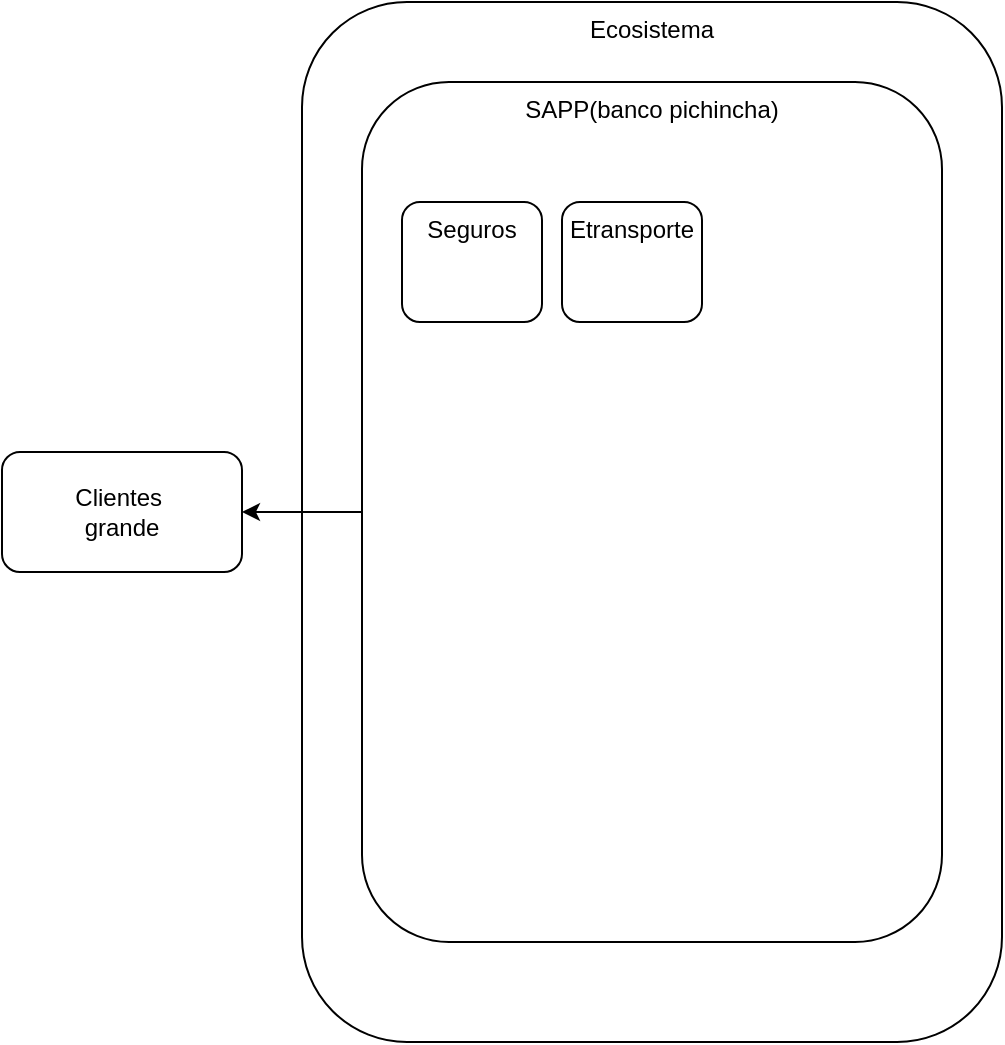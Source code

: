 <mxfile version="20.6.0" type="github" pages="2"><diagram id="itWdzpFVnhhWJt6NfU8l" name="Page-1"><mxGraphModel dx="1722" dy="432" grid="1" gridSize="10" guides="1" tooltips="1" connect="1" arrows="1" fold="1" page="1" pageScale="1" pageWidth="850" pageHeight="1100" math="0" shadow="0"><root><mxCell id="0"/><mxCell id="1" parent="0"/><mxCell id="piTg8MaukdhuBy57Y3S6-21" value="Ecosistema" style="rounded=1;whiteSpace=wrap;html=1;verticalAlign=top;" parent="1" vertex="1"><mxGeometry x="140" y="20" width="350" height="520" as="geometry"/></mxCell><mxCell id="piTg8MaukdhuBy57Y3S6-20" style="edgeStyle=orthogonalEdgeStyle;rounded=0;orthogonalLoop=1;jettySize=auto;html=1;entryX=1;entryY=0.5;entryDx=0;entryDy=0;" parent="1" source="piTg8MaukdhuBy57Y3S6-1" target="piTg8MaukdhuBy57Y3S6-19" edge="1"><mxGeometry relative="1" as="geometry"/></mxCell><mxCell id="piTg8MaukdhuBy57Y3S6-1" value="SAPP(banco pichincha)&lt;br&gt;" style="rounded=1;whiteSpace=wrap;html=1;verticalAlign=top;" parent="1" vertex="1"><mxGeometry x="170" y="60" width="290" height="430" as="geometry"/></mxCell><mxCell id="piTg8MaukdhuBy57Y3S6-17" value="Seguros" style="rounded=1;whiteSpace=wrap;html=1;verticalAlign=top;" parent="1" vertex="1"><mxGeometry x="190" y="120" width="70" height="60" as="geometry"/></mxCell><mxCell id="piTg8MaukdhuBy57Y3S6-18" value="Etransporte" style="rounded=1;whiteSpace=wrap;html=1;verticalAlign=top;" parent="1" vertex="1"><mxGeometry x="270" y="120" width="70" height="60" as="geometry"/></mxCell><mxCell id="piTg8MaukdhuBy57Y3S6-19" value="Clientes&amp;nbsp;&lt;br&gt;grande" style="rounded=1;whiteSpace=wrap;html=1;" parent="1" vertex="1"><mxGeometry x="-10" y="245" width="120" height="60" as="geometry"/></mxCell></root></mxGraphModel></diagram><diagram id="ZlG8c2WlKkNSezFHFt4i" name="Page-2"><mxGraphModel dx="758" dy="320" grid="1" gridSize="10" guides="1" tooltips="1" connect="1" arrows="1" fold="1" page="1" pageScale="1" pageWidth="850" pageHeight="1100" math="0" shadow="0"><root><mxCell id="0"/><mxCell id="1" parent="0"/><mxCell id="NxohS7j-z-PoTYRTDn1f-17" style="edgeStyle=orthogonalEdgeStyle;rounded=0;orthogonalLoop=1;jettySize=auto;html=1;entryX=0;entryY=0.5;entryDx=0;entryDy=0;entryPerimeter=0;endArrow=none;endFill=0;" parent="1" target="NxohS7j-z-PoTYRTDn1f-4" edge="1"><mxGeometry relative="1" as="geometry"><mxPoint x="200" y="237" as="sourcePoint"/></mxGeometry></mxCell><mxCell id="NxohS7j-z-PoTYRTDn1f-2" value="Monese Contextual Capability" style="rounded=1;whiteSpace=wrap;html=1;strokeWidth=2;align=center;" parent="1" vertex="1"><mxGeometry x="297" y="218" width="113" height="38" as="geometry"/></mxCell><mxCell id="NxohS7j-z-PoTYRTDn1f-18" style="edgeStyle=orthogonalEdgeStyle;rounded=0;orthogonalLoop=1;jettySize=auto;html=1;exitX=1;exitY=0.5;exitDx=0;exitDy=0;exitPerimeter=0;entryX=0;entryY=0.5;entryDx=0;entryDy=0;endArrow=none;endFill=0;startArrow=none;" parent="1" target="NxohS7j-z-PoTYRTDn1f-2" edge="1"><mxGeometry relative="1" as="geometry"><mxPoint x="285" y="237" as="sourcePoint"/></mxGeometry></mxCell><mxCell id="NxohS7j-z-PoTYRTDn1f-4" value="" style="shape=providedRequiredInterface;html=1;verticalLabelPosition=bottom;sketch=0;rotation=0;" parent="1" vertex="1"><mxGeometry x="230" y="227" width="20" height="20" as="geometry"/></mxCell><mxCell id="NxohS7j-z-PoTYRTDn1f-19" value="&lt;b style=&quot;font-size: medium; text-align: start;&quot;&gt;&lt;span style=&quot;font-size: 9pt; line-height: 13.8px; font-family: &amp;quot;Calibri Light&amp;quot;, sans-serif; color: rgb(68, 84, 106);&quot; lang=&quot;es-419&quot;&gt;Core&lt;/span&gt;&lt;/b&gt;&lt;span style=&quot;text-align: start; font-size: 9pt; line-height: 13.8px; font-family: &amp;quot;Calibri Light&amp;quot;, sans-serif; color: rgb(68, 84, 106);&quot; lang=&quot;es-419&quot;&gt; &lt;b&gt;money management Monese&lt;/b&gt;&lt;/span&gt;" style="rounded=1;whiteSpace=wrap;html=1;strokeWidth=2;" parent="1" vertex="1"><mxGeometry x="130" y="350" width="100" height="60" as="geometry"/></mxCell><mxCell id="NxohS7j-z-PoTYRTDn1f-24" style="edgeStyle=orthogonalEdgeStyle;rounded=0;orthogonalLoop=1;jettySize=auto;html=1;entryX=1;entryY=0.5;entryDx=0;entryDy=0;endArrow=classic;endFill=1;" parent="1" source="NxohS7j-z-PoTYRTDn1f-20" target="NxohS7j-z-PoTYRTDn1f-19" edge="1"><mxGeometry relative="1" as="geometry"/></mxCell><mxCell id="NxohS7j-z-PoTYRTDn1f-20" value="" style="rounded=1;whiteSpace=wrap;html=1;strokeWidth=2;" parent="1" vertex="1"><mxGeometry x="280" y="330" width="150" height="100" as="geometry"/></mxCell><mxCell id="NxohS7j-z-PoTYRTDn1f-22" value="Owner Internal capabily 1" style="rounded=1;whiteSpace=wrap;html=1;strokeWidth=1;" parent="1" vertex="1"><mxGeometry x="285" y="348" width="140" height="30" as="geometry"/></mxCell><mxCell id="NxohS7j-z-PoTYRTDn1f-23" value="Not Owner Internal capabily 2" style="rounded=1;whiteSpace=wrap;html=1;strokeWidth=1;" parent="1" vertex="1"><mxGeometry x="285" y="381" width="140" height="30" as="geometry"/></mxCell><mxCell id="NxohS7j-z-PoTYRTDn1f-30" style="edgeStyle=orthogonalEdgeStyle;rounded=0;orthogonalLoop=1;jettySize=auto;html=1;entryX=0;entryY=0.5;entryDx=0;entryDy=0;entryPerimeter=0;endArrow=none;endFill=0;" parent="1" target="NxohS7j-z-PoTYRTDn1f-33" edge="1"><mxGeometry relative="1" as="geometry"><mxPoint x="200" y="194" as="sourcePoint"/></mxGeometry></mxCell><mxCell id="NxohS7j-z-PoTYRTDn1f-31" value="New contextual Capability based on &lt;b&gt;monese&lt;/b&gt; &lt;b&gt;neo-banc&lt;/b&gt;" style="rounded=1;whiteSpace=wrap;html=1;strokeWidth=2;" parent="1" vertex="1"><mxGeometry x="297" y="160" width="113" height="53" as="geometry"/></mxCell><mxCell id="NxohS7j-z-PoTYRTDn1f-32" style="edgeStyle=orthogonalEdgeStyle;rounded=0;orthogonalLoop=1;jettySize=auto;html=1;exitX=1;exitY=0.5;exitDx=0;exitDy=0;entryX=0;entryY=0.5;entryDx=0;entryDy=0;endArrow=none;endFill=0;startArrow=none;" parent="1" source="RCcDs3zxqcEspfVsTgs1-19" target="NxohS7j-z-PoTYRTDn1f-31" edge="1"><mxGeometry relative="1" as="geometry"><mxPoint x="285" y="194.0" as="sourcePoint"/></mxGeometry></mxCell><mxCell id="NxohS7j-z-PoTYRTDn1f-33" value="" style="shape=providedRequiredInterface;html=1;verticalLabelPosition=bottom;sketch=0;rotation=0;" parent="1" vertex="1"><mxGeometry x="230" y="184" width="20" height="20" as="geometry"/></mxCell><mxCell id="NxohS7j-z-PoTYRTDn1f-35" value="&lt;div style=&quot;text-align: start;&quot;&gt;&lt;span style=&quot;background-color: initial;&quot;&gt;&lt;font face=&quot;Calibri Light, sans-serif&quot; color=&quot;#44546a&quot;&gt;&lt;b&gt;CQRS pattern&lt;/b&gt;&lt;/font&gt;&lt;/span&gt;&lt;/div&gt;" style="rounded=1;whiteSpace=wrap;html=1;strokeWidth=2;" parent="1" vertex="1"><mxGeometry x="130" y="470" width="100" height="60" as="geometry"/></mxCell><mxCell id="RCcDs3zxqcEspfVsTgs1-2" value="&lt;span style=&quot;font-size: medium; text-align: start;&quot;&gt;&lt;span style=&quot;font-size: 9pt; line-height: 13.8px; color: rgb(68, 84, 106);&quot; lang=&quot;es-419&quot;&gt;Core&lt;/span&gt;&lt;/span&gt;&lt;span style=&quot;text-align: start; font-size: 9pt; line-height: 13.8px; color: rgb(68, 84, 106);&quot; lang=&quot;es-419&quot;&gt; &lt;span&gt;money management Monese(BaaS)&lt;/span&gt;&lt;/span&gt;" style="rounded=1;whiteSpace=wrap;html=1;strokeWidth=2;fontFamily=Helvetica;fontStyle=0" parent="1" vertex="1"><mxGeometry x="590" y="185.82" width="100" height="51.5" as="geometry"/></mxCell><mxCell id="RCcDs3zxqcEspfVsTgs1-6" style="edgeStyle=orthogonalEdgeStyle;rounded=0;orthogonalLoop=1;jettySize=auto;html=1;entryX=0;entryY=0.5;entryDx=0;entryDy=0;entryPerimeter=0;endArrow=none;endFill=0;exitX=1;exitY=0.5;exitDx=0;exitDy=0;fontFamily=Helvetica;fontStyle=0" parent="1" source="RCcDs3zxqcEspfVsTgs1-2" target="RCcDs3zxqcEspfVsTgs1-9" edge="1"><mxGeometry relative="1" as="geometry"><mxPoint x="670" y="191.57" as="sourcePoint"/></mxGeometry></mxCell><mxCell id="RCcDs3zxqcEspfVsTgs1-8" style="edgeStyle=orthogonalEdgeStyle;rounded=0;orthogonalLoop=1;jettySize=auto;html=1;exitX=1;exitY=0.5;exitDx=0;exitDy=0;exitPerimeter=0;entryX=0;entryY=0.5;entryDx=0;entryDy=0;endArrow=none;endFill=0;fontFamily=Helvetica;fontStyle=0" parent="1" source="RCcDs3zxqcEspfVsTgs1-9" edge="1"><mxGeometry relative="1" as="geometry"><mxPoint x="760" y="211.57" as="targetPoint"/></mxGeometry></mxCell><mxCell id="RCcDs3zxqcEspfVsTgs1-9" value="" style="shape=providedRequiredInterface;html=1;verticalLabelPosition=bottom;sketch=0;rotation=0;fontFamily=Helvetica;fontStyle=0" parent="1" vertex="1"><mxGeometry x="710" y="201.57" width="20" height="20" as="geometry"/></mxCell><mxCell id="RCcDs3zxqcEspfVsTgs1-12" value="&lt;div style=&quot;text-align: start;&quot;&gt;&lt;span style=&quot;background-color: initial;&quot;&gt;&lt;font color=&quot;#44546a&quot;&gt;New Capability&lt;/font&gt;&lt;/span&gt;&lt;/div&gt;" style="rounded=1;whiteSpace=wrap;html=1;strokeWidth=2;fontFamily=Helvetica;fontStyle=0;verticalAlign=top;" parent="1" vertex="1"><mxGeometry x="760" y="176.13" width="120" height="70.87" as="geometry"/></mxCell><mxCell id="RCcDs3zxqcEspfVsTgs1-13" value="&lt;div style=&quot;&quot;&gt;&lt;span style=&quot;background-color: initial;&quot;&gt;&lt;font color=&quot;#44546a&quot;&gt;Contextual capability&lt;/font&gt;&lt;/span&gt;&lt;/div&gt;" style="rounded=1;whiteSpace=wrap;html=1;strokeWidth=2;fontFamily=Helvetica;fontStyle=0;align=center;" parent="1" vertex="1"><mxGeometry x="770" y="204" width="100" height="29.75" as="geometry"/></mxCell><mxCell id="RCcDs3zxqcEspfVsTgs1-16" value="" style="edgeStyle=orthogonalEdgeStyle;rounded=0;orthogonalLoop=1;jettySize=auto;html=1;exitX=1;exitY=0.5;exitDx=0;exitDy=0;exitPerimeter=0;entryX=0;entryY=0.5;entryDx=0;entryDy=0;endArrow=none;endFill=0;" parent="1" source="NxohS7j-z-PoTYRTDn1f-33" edge="1"><mxGeometry relative="1" as="geometry"><mxPoint x="250" y="194" as="sourcePoint"/><mxPoint x="258" y="194.0" as="targetPoint"/></mxGeometry></mxCell><mxCell id="RCcDs3zxqcEspfVsTgs1-18" value="" style="edgeStyle=orthogonalEdgeStyle;rounded=0;orthogonalLoop=1;jettySize=auto;html=1;exitX=1;exitY=0.5;exitDx=0;exitDy=0;exitPerimeter=0;entryX=0;entryY=0.5;entryDx=0;entryDy=0;endArrow=none;endFill=0;" parent="1" source="NxohS7j-z-PoTYRTDn1f-4" edge="1"><mxGeometry relative="1" as="geometry"><mxPoint x="250" y="237" as="sourcePoint"/><mxPoint x="259" y="237" as="targetPoint"/></mxGeometry></mxCell><mxCell id="NxohS7j-z-PoTYRTDn1f-1" value="&lt;span style=&quot;font-size: medium; text-align: start;&quot;&gt;&lt;span style=&quot;font-size: 9pt; line-height: 13.8px; color: rgb(68, 84, 106);&quot; lang=&quot;es-419&quot;&gt;Core&lt;/span&gt;&lt;/span&gt;&lt;span style=&quot;font-size: 9pt; text-align: start; line-height: 13.8px; color: rgb(68, 84, 106);&quot; lang=&quot;es-419&quot;&gt;&amp;nbsp;money management Monese(BaaS)&lt;/span&gt;" style="rounded=1;whiteSpace=wrap;html=1;strokeWidth=2;" parent="1" vertex="1"><mxGeometry x="117" y="187" width="100" height="58" as="geometry"/></mxCell><mxCell id="RCcDs3zxqcEspfVsTgs1-19" value="" style="shape=image;verticalLabelPosition=bottom;labelBackgroundColor=default;verticalAlign=top;aspect=fixed;imageAspect=0;image=https://cdn-icons-png.flaticon.com/512/206/206748.png;" parent="1" vertex="1"><mxGeometry x="258" y="181" width="26" height="26" as="geometry"/></mxCell><mxCell id="RCcDs3zxqcEspfVsTgs1-20" value="" style="shape=image;verticalLabelPosition=bottom;labelBackgroundColor=default;verticalAlign=top;aspect=fixed;imageAspect=0;image=https://cdn-icons-png.flaticon.com/512/4060/4060233.png;" parent="1" vertex="1"><mxGeometry x="258" y="224" width="27" height="27" as="geometry"/></mxCell><mxCell id="Efgx8tCh7FI9slYYElAP-17" value="Not available" style="rounded=1;whiteSpace=wrap;html=1;fontColor=#FF3333;" vertex="1" parent="1"><mxGeometry x="410" y="162.5" width="80" height="48" as="geometry"/></mxCell></root></mxGraphModel></diagram></mxfile>